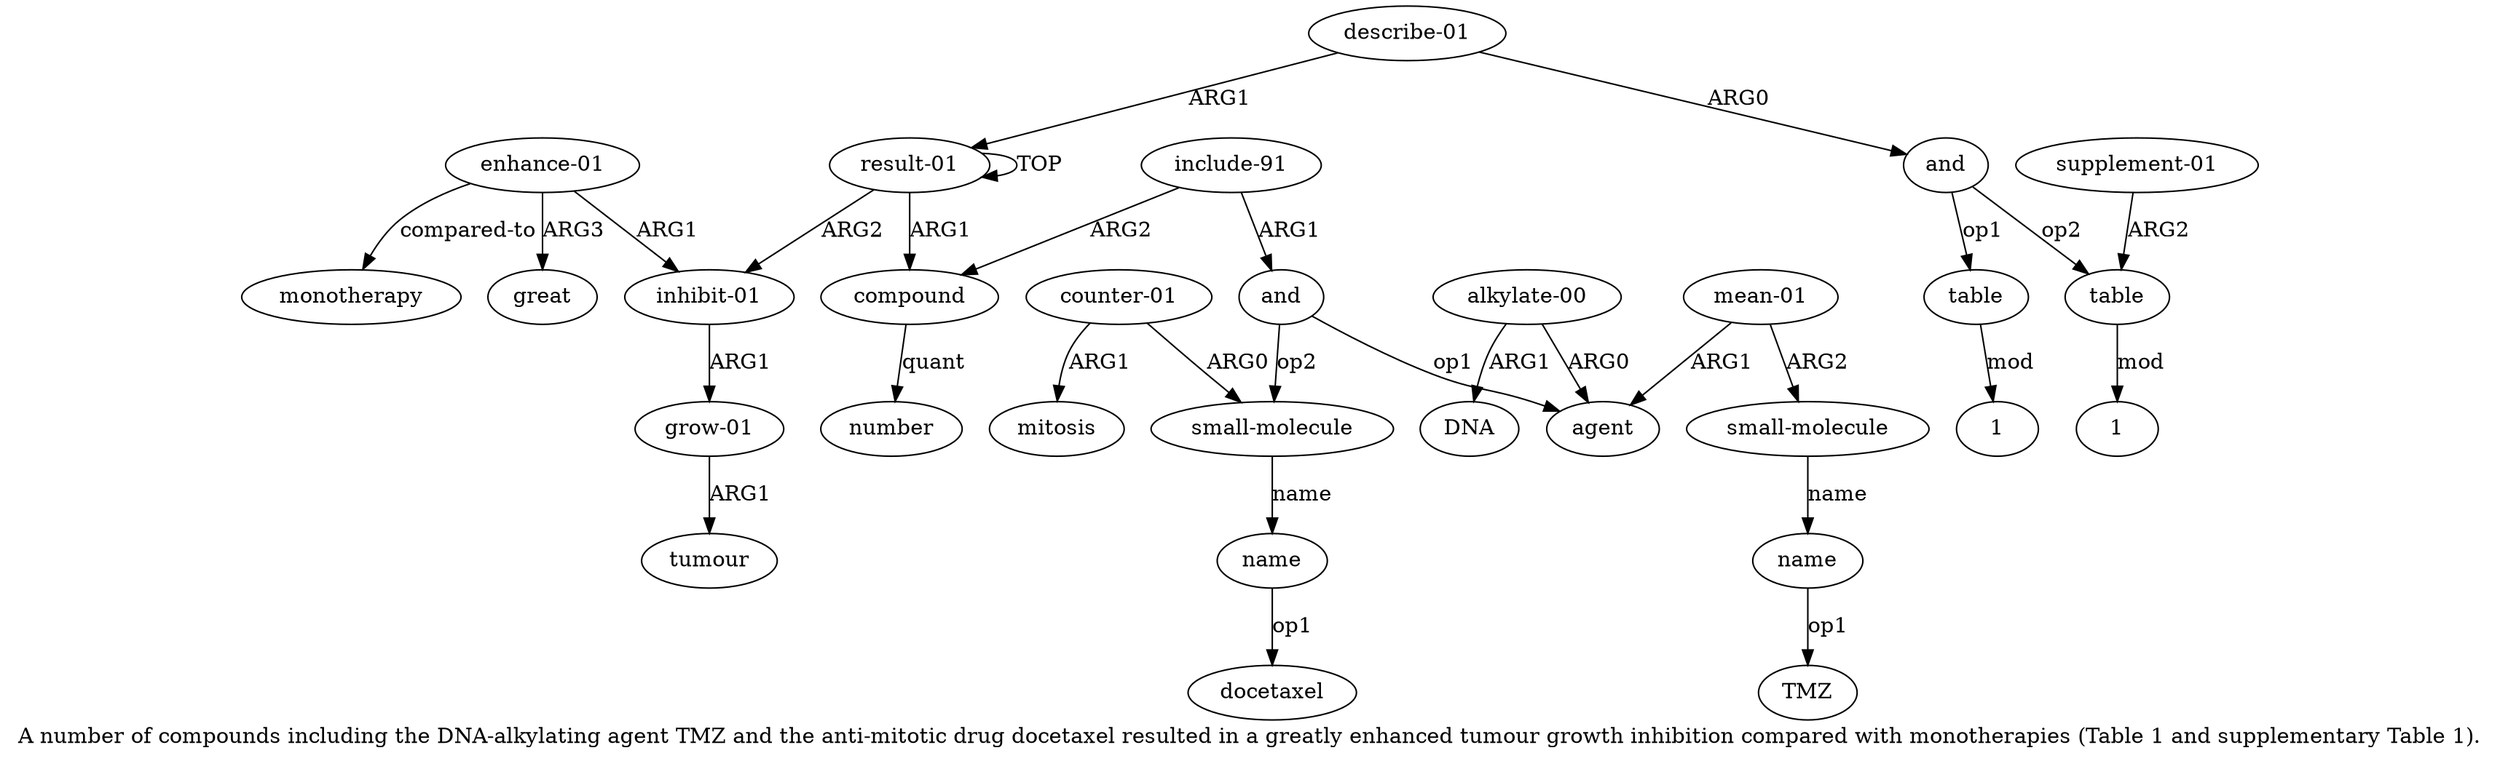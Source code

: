 digraph  {
	graph [label="A number of compounds including the DNA-alkylating agent TMZ and the anti-mitotic drug docetaxel resulted in a greatly enhanced \
tumour growth inhibition compared with monotherapies (Table 1 and supplementary Table 1)."];
	node [label="\N"];
	a20	 [color=black,
		gold_ind=20,
		gold_label=monotherapy,
		label=monotherapy,
		test_ind=20,
		test_label=monotherapy];
	a21	 [color=black,
		gold_ind=21,
		gold_label="describe-01",
		label="describe-01",
		test_ind=21,
		test_label="describe-01"];
	a22	 [color=black,
		gold_ind=22,
		gold_label=and,
		label=and,
		test_ind=22,
		test_label=and];
	a21 -> a22 [key=0,
	color=black,
	gold_label=ARG0,
	label=ARG0,
	test_label=ARG0];
a0 [color=black,
	gold_ind=0,
	gold_label="result-01",
	label="result-01",
	test_ind=0,
	test_label="result-01"];
a21 -> a0 [key=0,
color=black,
gold_label=ARG1,
label=ARG1,
test_label=ARG1];
a23 [color=black,
gold_ind=23,
gold_label=table,
label=table,
test_ind=23,
test_label=table];
a22 -> a23 [key=0,
color=black,
gold_label=op1,
label=op1,
test_label=op1];
a24 [color=black,
gold_ind=24,
gold_label=table,
label=table,
test_ind=24,
test_label=table];
a22 -> a24 [key=0,
color=black,
gold_label=op2,
label=op2,
test_label=op2];
"a23 1" [color=black,
gold_ind=-1,
gold_label=1,
label=1,
test_ind=-1,
test_label=1];
a23 -> "a23 1" [key=0,
color=black,
gold_label=mod,
label=mod,
test_label=mod];
"a24 1" [color=black,
gold_ind=-1,
gold_label=1,
label=1,
test_ind=-1,
test_label=1];
a24 -> "a24 1" [key=0,
color=black,
gold_label=mod,
label=mod,
test_label=mod];
a25 [color=black,
gold_ind=25,
gold_label="supplement-01",
label="supplement-01",
test_ind=25,
test_label="supplement-01"];
a25 -> a24 [key=0,
color=black,
gold_label=ARG2,
label=ARG2,
test_label=ARG2];
"a9 TMZ" [color=black,
gold_ind=-1,
gold_label=TMZ,
label=TMZ,
test_ind=-1,
test_label=TMZ];
"a11 docetaxel" [color=black,
gold_ind=-1,
gold_label=docetaxel,
label=docetaxel,
test_ind=-1,
test_label=docetaxel];
a15 [color=black,
gold_ind=15,
gold_label="inhibit-01",
label="inhibit-01",
test_ind=15,
test_label="inhibit-01"];
a16 [color=black,
gold_ind=16,
gold_label="grow-01",
label="grow-01",
test_ind=16,
test_label="grow-01"];
a15 -> a16 [key=0,
color=black,
gold_label=ARG1,
label=ARG1,
test_label=ARG1];
a14 [color=black,
gold_ind=14,
gold_label=number,
label=number,
test_ind=14,
test_label=number];
a17 [color=black,
gold_ind=17,
gold_label=tumour,
label=tumour,
test_ind=17,
test_label=tumour];
a16 -> a17 [key=0,
color=black,
gold_label=ARG1,
label=ARG1,
test_label=ARG1];
a11 [color=black,
gold_ind=11,
gold_label=name,
label=name,
test_ind=11,
test_label=name];
a11 -> "a11 docetaxel" [key=0,
color=black,
gold_label=op1,
label=op1,
test_label=op1];
a10 [color=black,
gold_ind=10,
gold_label="small-molecule",
label="small-molecule",
test_ind=10,
test_label="small-molecule"];
a10 -> a11 [key=0,
color=black,
gold_label=name,
label=name,
test_label=name];
a13 [color=black,
gold_ind=13,
gold_label=mitosis,
label=mitosis,
test_ind=13,
test_label=mitosis];
a12 [color=black,
gold_ind=12,
gold_label="counter-01",
label="counter-01",
test_ind=12,
test_label="counter-01"];
a12 -> a10 [key=0,
color=black,
gold_label=ARG0,
label=ARG0,
test_label=ARG0];
a12 -> a13 [key=0,
color=black,
gold_label=ARG1,
label=ARG1,
test_label=ARG1];
a19 [color=black,
gold_ind=19,
gold_label=great,
label=great,
test_ind=19,
test_label=great];
a18 [color=black,
gold_ind=18,
gold_label="enhance-01",
label="enhance-01",
test_ind=18,
test_label="enhance-01"];
a18 -> a20 [key=0,
color=black,
gold_label="compared-to",
label="compared-to",
test_label="compared-to"];
a18 -> a15 [key=0,
color=black,
gold_label=ARG1,
label=ARG1,
test_label=ARG1];
a18 -> a19 [key=0,
color=black,
gold_label=ARG3,
label=ARG3,
test_label=ARG3];
a1 [color=black,
gold_ind=1,
gold_label=compound,
label=compound,
test_ind=1,
test_label=compound];
a1 -> a14 [key=0,
color=black,
gold_label=quant,
label=quant,
test_label=quant];
a0 -> a15 [key=0,
color=black,
gold_label=ARG2,
label=ARG2,
test_label=ARG2];
a0 -> a1 [key=0,
color=black,
gold_label=ARG1,
label=ARG1,
test_label=ARG1];
a0 -> a0 [key=0,
color=black,
gold_label=TOP,
label=TOP,
test_label=TOP];
a3 [color=black,
gold_ind=3,
gold_label=and,
label=and,
test_ind=3,
test_label=and];
a3 -> a10 [key=0,
color=black,
gold_label=op2,
label=op2,
test_label=op2];
a4 [color=black,
gold_ind=4,
gold_label=agent,
label=agent,
test_ind=4,
test_label=agent];
a3 -> a4 [key=0,
color=black,
gold_label=op1,
label=op1,
test_label=op1];
a2 [color=black,
gold_ind=2,
gold_label="include-91",
label="include-91",
test_ind=2,
test_label="include-91"];
a2 -> a1 [key=0,
color=black,
gold_label=ARG2,
label=ARG2,
test_label=ARG2];
a2 -> a3 [key=0,
color=black,
gold_label=ARG1,
label=ARG1,
test_label=ARG1];
a5 [color=black,
gold_ind=5,
gold_label="alkylate-00",
label="alkylate-00",
test_ind=5,
test_label="alkylate-00"];
a5 -> a4 [key=0,
color=black,
gold_label=ARG0,
label=ARG0,
test_label=ARG0];
a6 [color=black,
gold_ind=6,
gold_label=DNA,
label=DNA,
test_ind=6,
test_label=DNA];
a5 -> a6 [key=0,
color=black,
gold_label=ARG1,
label=ARG1,
test_label=ARG1];
a7 [color=black,
gold_ind=7,
gold_label="mean-01",
label="mean-01",
test_ind=7,
test_label="mean-01"];
a7 -> a4 [key=0,
color=black,
gold_label=ARG1,
label=ARG1,
test_label=ARG1];
a8 [color=black,
gold_ind=8,
gold_label="small-molecule",
label="small-molecule",
test_ind=8,
test_label="small-molecule"];
a7 -> a8 [key=0,
color=black,
gold_label=ARG2,
label=ARG2,
test_label=ARG2];
a9 [color=black,
gold_ind=9,
gold_label=name,
label=name,
test_ind=9,
test_label=name];
a9 -> "a9 TMZ" [key=0,
color=black,
gold_label=op1,
label=op1,
test_label=op1];
a8 -> a9 [key=0,
color=black,
gold_label=name,
label=name,
test_label=name];
}
